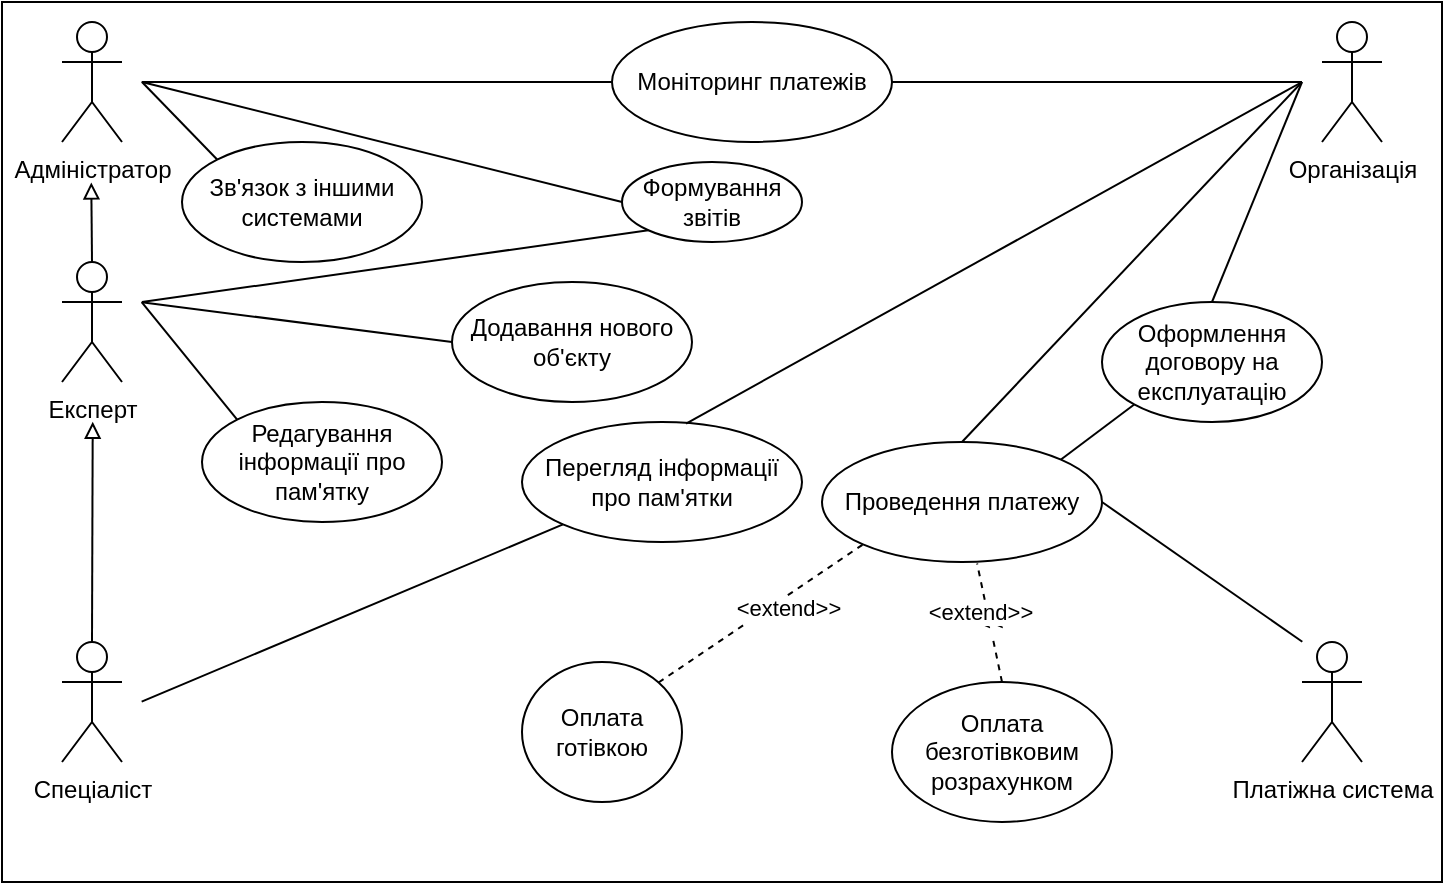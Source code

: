 <mxfile version="24.7.17" pages="4">
  <diagram name="UseCase" id="jMDNOgA5irUACJ7grIYe">
    <mxGraphModel dx="1050" dy="629" grid="1" gridSize="10" guides="1" tooltips="1" connect="1" arrows="1" fold="1" page="1" pageScale="1" pageWidth="850" pageHeight="1100" math="0" shadow="0">
      <root>
        <mxCell id="0" />
        <mxCell id="1" parent="0" />
        <mxCell id="4H1sLaG8peGe1yqdTlPa-2" value="" style="rounded=0;whiteSpace=wrap;html=1;fillColor=none;" vertex="1" parent="1">
          <mxGeometry x="80" y="40" width="720" height="440" as="geometry" />
        </mxCell>
        <mxCell id="4H1sLaG8peGe1yqdTlPa-3" value="Адміністратор" style="shape=umlActor;verticalLabelPosition=bottom;verticalAlign=top;html=1;outlineConnect=0;" vertex="1" parent="1">
          <mxGeometry x="110" y="50" width="30" height="60" as="geometry" />
        </mxCell>
        <mxCell id="4H1sLaG8peGe1yqdTlPa-5" value="Спеціаліст" style="shape=umlActor;verticalLabelPosition=bottom;verticalAlign=top;html=1;outlineConnect=0;" vertex="1" parent="1">
          <mxGeometry x="110" y="360" width="30" height="60" as="geometry" />
        </mxCell>
        <mxCell id="4H1sLaG8peGe1yqdTlPa-6" value="Організація" style="shape=umlActor;verticalLabelPosition=bottom;verticalAlign=top;html=1;outlineConnect=0;" vertex="1" parent="1">
          <mxGeometry x="740" y="50" width="30" height="60" as="geometry" />
        </mxCell>
        <mxCell id="4H1sLaG8peGe1yqdTlPa-7" value="Платіжна система" style="shape=umlActor;verticalLabelPosition=bottom;verticalAlign=top;html=1;outlineConnect=0;" vertex="1" parent="1">
          <mxGeometry x="730" y="360" width="30" height="60" as="geometry" />
        </mxCell>
        <mxCell id="4H1sLaG8peGe1yqdTlPa-8" value="" style="endArrow=block;html=1;rounded=0;exitX=0.5;exitY=0;exitDx=0;exitDy=0;exitPerimeter=0;startArrow=none;startFill=0;endFill=0;entryX=0.063;entryY=0.477;entryDx=0;entryDy=0;entryPerimeter=0;" edge="1" parent="1" source="4H1sLaG8peGe1yqdTlPa-5" target="4H1sLaG8peGe1yqdTlPa-2">
          <mxGeometry width="50" height="50" relative="1" as="geometry">
            <mxPoint x="400" y="330" as="sourcePoint" />
            <mxPoint x="450" y="280" as="targetPoint" />
          </mxGeometry>
        </mxCell>
        <mxCell id="4H1sLaG8peGe1yqdTlPa-9" value="Додавання нового об&#39;єкту" style="ellipse;whiteSpace=wrap;html=1;" vertex="1" parent="1">
          <mxGeometry x="305" y="180" width="120" height="60" as="geometry" />
        </mxCell>
        <mxCell id="4H1sLaG8peGe1yqdTlPa-12" value="Редагування інформації про пам&#39;ятку" style="ellipse;whiteSpace=wrap;html=1;" vertex="1" parent="1">
          <mxGeometry x="180" y="240" width="120" height="60" as="geometry" />
        </mxCell>
        <mxCell id="4H1sLaG8peGe1yqdTlPa-13" value="" style="endArrow=block;html=1;rounded=0;exitX=0.5;exitY=0;exitDx=0;exitDy=0;exitPerimeter=0;startArrow=none;startFill=0;endFill=0;entryX=0.062;entryY=0.205;entryDx=0;entryDy=0;entryPerimeter=0;" edge="1" parent="1" source="4H1sLaG8peGe1yqdTlPa-4" target="4H1sLaG8peGe1yqdTlPa-2">
          <mxGeometry width="50" height="50" relative="1" as="geometry">
            <mxPoint x="124.5" y="230" as="sourcePoint" />
            <mxPoint x="124.5" y="160" as="targetPoint" />
          </mxGeometry>
        </mxCell>
        <mxCell id="4H1sLaG8peGe1yqdTlPa-14" value="" style="endArrow=none;html=1;rounded=0;entryX=0;entryY=0.5;entryDx=0;entryDy=0;exitX=0.097;exitY=0.523;exitDx=0;exitDy=0;exitPerimeter=0;" edge="1" parent="1" target="4H1sLaG8peGe1yqdTlPa-9">
          <mxGeometry width="50" height="50" relative="1" as="geometry">
            <mxPoint x="149.84" y="190.12" as="sourcePoint" />
            <mxPoint x="450" y="200" as="targetPoint" />
          </mxGeometry>
        </mxCell>
        <mxCell id="4H1sLaG8peGe1yqdTlPa-15" value="" style="endArrow=none;html=1;rounded=0;entryX=0;entryY=0;entryDx=0;entryDy=0;exitX=0.097;exitY=0.523;exitDx=0;exitDy=0;exitPerimeter=0;" edge="1" parent="1" target="4H1sLaG8peGe1yqdTlPa-12">
          <mxGeometry width="50" height="50" relative="1" as="geometry">
            <mxPoint x="149.84" y="190.12" as="sourcePoint" />
            <mxPoint x="250" y="130" as="targetPoint" />
          </mxGeometry>
        </mxCell>
        <mxCell id="4H1sLaG8peGe1yqdTlPa-16" value="Перегляд інформації про пам&#39;ятки" style="ellipse;whiteSpace=wrap;html=1;" vertex="1" parent="1">
          <mxGeometry x="340" y="250" width="140" height="60" as="geometry" />
        </mxCell>
        <mxCell id="4H1sLaG8peGe1yqdTlPa-17" value="" style="endArrow=none;html=1;rounded=0;entryX=0;entryY=1;entryDx=0;entryDy=0;exitX=0.097;exitY=0.795;exitDx=0;exitDy=0;exitPerimeter=0;" edge="1" parent="1" source="4H1sLaG8peGe1yqdTlPa-2" target="4H1sLaG8peGe1yqdTlPa-16">
          <mxGeometry width="50" height="50" relative="1" as="geometry">
            <mxPoint x="160" y="280" as="sourcePoint" />
            <mxPoint x="250" y="290" as="targetPoint" />
          </mxGeometry>
        </mxCell>
        <mxCell id="4H1sLaG8peGe1yqdTlPa-18" value="" style="endArrow=none;html=1;rounded=0;entryX=0;entryY=1;entryDx=0;entryDy=0;exitX=0.586;exitY=0.013;exitDx=0;exitDy=0;exitPerimeter=0;" edge="1" parent="1" source="4H1sLaG8peGe1yqdTlPa-16">
          <mxGeometry width="50" height="50" relative="1" as="geometry">
            <mxPoint x="459" y="179" as="sourcePoint" />
            <mxPoint x="730" y="80" as="targetPoint" />
          </mxGeometry>
        </mxCell>
        <mxCell id="4H1sLaG8peGe1yqdTlPa-19" value="Оформлення договору на експлуатацію" style="ellipse;whiteSpace=wrap;html=1;" vertex="1" parent="1">
          <mxGeometry x="630" y="190" width="110" height="60" as="geometry" />
        </mxCell>
        <mxCell id="4H1sLaG8peGe1yqdTlPa-20" value="" style="endArrow=none;html=1;rounded=0;exitX=0.5;exitY=0;exitDx=0;exitDy=0;" edge="1" parent="1" source="4H1sLaG8peGe1yqdTlPa-19">
          <mxGeometry width="50" height="50" relative="1" as="geometry">
            <mxPoint x="400" y="330" as="sourcePoint" />
            <mxPoint x="730" y="80" as="targetPoint" />
          </mxGeometry>
        </mxCell>
        <mxCell id="4H1sLaG8peGe1yqdTlPa-21" value="Проведення платежу" style="ellipse;whiteSpace=wrap;html=1;" vertex="1" parent="1">
          <mxGeometry x="490" y="260" width="140" height="60" as="geometry" />
        </mxCell>
        <mxCell id="4H1sLaG8peGe1yqdTlPa-22" value="" style="endArrow=none;html=1;rounded=0;exitX=0.5;exitY=0;exitDx=0;exitDy=0;" edge="1" parent="1" source="4H1sLaG8peGe1yqdTlPa-21">
          <mxGeometry width="50" height="50" relative="1" as="geometry">
            <mxPoint x="492" y="251" as="sourcePoint" />
            <mxPoint x="730" y="80" as="targetPoint" />
          </mxGeometry>
        </mxCell>
        <mxCell id="4H1sLaG8peGe1yqdTlPa-23" value="" style="endArrow=none;html=1;rounded=0;exitX=1;exitY=0.5;exitDx=0;exitDy=0;entryX=0.903;entryY=0.727;entryDx=0;entryDy=0;entryPerimeter=0;" edge="1" parent="1" source="4H1sLaG8peGe1yqdTlPa-21" target="4H1sLaG8peGe1yqdTlPa-2">
          <mxGeometry width="50" height="50" relative="1" as="geometry">
            <mxPoint x="640" y="260" as="sourcePoint" />
            <mxPoint x="740" y="90" as="targetPoint" />
          </mxGeometry>
        </mxCell>
        <mxCell id="4H1sLaG8peGe1yqdTlPa-24" value="" style="endArrow=none;html=1;rounded=0;exitX=1;exitY=0;exitDx=0;exitDy=0;entryX=0;entryY=1;entryDx=0;entryDy=0;" edge="1" parent="1" source="4H1sLaG8peGe1yqdTlPa-21" target="4H1sLaG8peGe1yqdTlPa-19">
          <mxGeometry width="50" height="50" relative="1" as="geometry">
            <mxPoint x="710" y="290" as="sourcePoint" />
            <mxPoint x="740" y="370" as="targetPoint" />
          </mxGeometry>
        </mxCell>
        <mxCell id="4H1sLaG8peGe1yqdTlPa-25" value="Оплата готівкою" style="ellipse;whiteSpace=wrap;html=1;" vertex="1" parent="1">
          <mxGeometry x="340" y="370" width="80" height="70" as="geometry" />
        </mxCell>
        <mxCell id="4H1sLaG8peGe1yqdTlPa-26" value="Оплата безготівковим розрахунком" style="ellipse;whiteSpace=wrap;html=1;" vertex="1" parent="1">
          <mxGeometry x="525" y="380" width="110" height="70" as="geometry" />
        </mxCell>
        <mxCell id="4H1sLaG8peGe1yqdTlPa-27" value="&amp;lt;&amp;lt;" style="endArrow=none;dashed=1;html=1;rounded=0;entryX=0;entryY=1;entryDx=0;entryDy=0;exitX=1;exitY=0;exitDx=0;exitDy=0;" edge="1" parent="1" source="4H1sLaG8peGe1yqdTlPa-25" target="4H1sLaG8peGe1yqdTlPa-21">
          <mxGeometry width="50" height="50" relative="1" as="geometry">
            <mxPoint x="490" y="320" as="sourcePoint" />
            <mxPoint x="410" y="350" as="targetPoint" />
          </mxGeometry>
        </mxCell>
        <mxCell id="4H1sLaG8peGe1yqdTlPa-28" value="&amp;lt;extend&amp;gt;&amp;gt;" style="edgeLabel;html=1;align=center;verticalAlign=middle;resizable=0;points=[];" vertex="1" connectable="0" parent="4H1sLaG8peGe1yqdTlPa-27">
          <mxGeometry x="0.364" y="-4" relative="1" as="geometry">
            <mxPoint x="-7" y="6" as="offset" />
          </mxGeometry>
        </mxCell>
        <mxCell id="4H1sLaG8peGe1yqdTlPa-30" value="&amp;lt;&amp;lt;" style="endArrow=none;dashed=1;html=1;rounded=0;entryX=0.554;entryY=1.013;entryDx=0;entryDy=0;exitX=0.5;exitY=0;exitDx=0;exitDy=0;entryPerimeter=0;" edge="1" parent="1" source="4H1sLaG8peGe1yqdTlPa-26" target="4H1sLaG8peGe1yqdTlPa-21">
          <mxGeometry width="50" height="50" relative="1" as="geometry">
            <mxPoint x="530" y="350" as="sourcePoint" />
            <mxPoint x="600" y="310" as="targetPoint" />
          </mxGeometry>
        </mxCell>
        <mxCell id="4H1sLaG8peGe1yqdTlPa-31" value="&amp;lt;extend&amp;gt;&amp;gt;" style="edgeLabel;html=1;align=center;verticalAlign=middle;resizable=0;points=[];" vertex="1" connectable="0" parent="4H1sLaG8peGe1yqdTlPa-30">
          <mxGeometry x="0.364" y="-4" relative="1" as="geometry">
            <mxPoint x="-7" y="6" as="offset" />
          </mxGeometry>
        </mxCell>
        <mxCell id="4H1sLaG8peGe1yqdTlPa-4" value="Експерт&lt;span style=&quot;color: rgba(0, 0, 0, 0); font-family: monospace; font-size: 0px; text-align: start;&quot;&gt;%3CmxGraphModel%3E%3Croot%3E%3CmxCell%20id%3D%220%22%2F%3E%3CmxCell%20id%3D%221%22%20parent%3D%220%22%2F%3E%3CmxCell%20id%3D%222%22%20value%3D%22%D0%90%D0%B4%D0%BC%D1%96%D0%BD%D1%96%D1%81%D1%82%D1%80%D0%B0%D1%82%D0%BE%D1%80%22%20style%3D%22shape%3DumlActor%3BverticalLabelPosition%3Dbottom%3BverticalAlign%3Dtop%3Bhtml%3D1%3BoutlineConnect%3D0%3B%22%20vertex%3D%221%22%20parent%3D%221%22%3E%3CmxGeometry%20x%3D%22110%22%20y%3D%2250%22%20width%3D%2230%22%20height%3D%2260%22%20as%3D%22geometry%22%2F%3E%3C%2FmxCell%3E%3C%2Froot%3E%3C%2FmxGraphModel%3E&lt;/span&gt;" style="shape=umlActor;verticalLabelPosition=bottom;verticalAlign=top;html=1;outlineConnect=0;" vertex="1" parent="1">
          <mxGeometry x="110" y="170" width="30" height="60" as="geometry" />
        </mxCell>
        <mxCell id="4H1sLaG8peGe1yqdTlPa-34" value="Моніторинг платежів" style="ellipse;whiteSpace=wrap;html=1;" vertex="1" parent="1">
          <mxGeometry x="385" y="50" width="140" height="60" as="geometry" />
        </mxCell>
        <mxCell id="4H1sLaG8peGe1yqdTlPa-35" value="" style="endArrow=none;html=1;rounded=0;exitX=1;exitY=0.5;exitDx=0;exitDy=0;" edge="1" parent="1" source="4H1sLaG8peGe1yqdTlPa-34">
          <mxGeometry width="50" height="50" relative="1" as="geometry">
            <mxPoint x="400" y="330" as="sourcePoint" />
            <mxPoint x="730" y="80" as="targetPoint" />
          </mxGeometry>
        </mxCell>
        <mxCell id="4H1sLaG8peGe1yqdTlPa-36" value="" style="endArrow=none;html=1;rounded=0;exitX=0.097;exitY=0.091;exitDx=0;exitDy=0;entryX=0;entryY=0.5;entryDx=0;entryDy=0;exitPerimeter=0;" edge="1" parent="1" source="4H1sLaG8peGe1yqdTlPa-2" target="4H1sLaG8peGe1yqdTlPa-34">
          <mxGeometry width="50" height="50" relative="1" as="geometry">
            <mxPoint x="180" y="70" as="sourcePoint" />
            <mxPoint x="385" y="70" as="targetPoint" />
          </mxGeometry>
        </mxCell>
        <mxCell id="4H1sLaG8peGe1yqdTlPa-37" value="Формування звітів" style="ellipse;whiteSpace=wrap;html=1;" vertex="1" parent="1">
          <mxGeometry x="390" y="120" width="90" height="40" as="geometry" />
        </mxCell>
        <mxCell id="4H1sLaG8peGe1yqdTlPa-38" value="" style="endArrow=none;html=1;rounded=0;entryX=0;entryY=0.5;entryDx=0;entryDy=0;" edge="1" parent="1" target="4H1sLaG8peGe1yqdTlPa-37">
          <mxGeometry width="50" height="50" relative="1" as="geometry">
            <mxPoint x="150" y="80" as="sourcePoint" />
            <mxPoint x="315" y="190" as="targetPoint" />
          </mxGeometry>
        </mxCell>
        <mxCell id="4H1sLaG8peGe1yqdTlPa-39" value="" style="endArrow=none;html=1;rounded=0;entryX=0;entryY=1;entryDx=0;entryDy=0;" edge="1" parent="1" target="4H1sLaG8peGe1yqdTlPa-37">
          <mxGeometry width="50" height="50" relative="1" as="geometry">
            <mxPoint x="150" y="190" as="sourcePoint" />
            <mxPoint x="315" y="190" as="targetPoint" />
          </mxGeometry>
        </mxCell>
        <mxCell id="4H1sLaG8peGe1yqdTlPa-40" value="Зв&#39;язок з іншими системами" style="ellipse;whiteSpace=wrap;html=1;" vertex="1" parent="1">
          <mxGeometry x="170" y="110" width="120" height="60" as="geometry" />
        </mxCell>
        <mxCell id="4H1sLaG8peGe1yqdTlPa-41" value="" style="endArrow=none;html=1;rounded=0;entryX=0;entryY=0;entryDx=0;entryDy=0;" edge="1" parent="1" target="4H1sLaG8peGe1yqdTlPa-40">
          <mxGeometry width="50" height="50" relative="1" as="geometry">
            <mxPoint x="150" y="80" as="sourcePoint" />
            <mxPoint x="315" y="220" as="targetPoint" />
          </mxGeometry>
        </mxCell>
      </root>
    </mxGraphModel>
  </diagram>
  <diagram id="wPP4Cc_AAUx_oGV_4A-i" name="Class">
    <mxGraphModel dx="1105" dy="662" grid="1" gridSize="10" guides="1" tooltips="1" connect="1" arrows="1" fold="1" page="1" pageScale="1" pageWidth="850" pageHeight="1100" math="0" shadow="0">
      <root>
        <mxCell id="0" />
        <mxCell id="1" parent="0" />
        <mxCell id="M9f3-zAh-G5s-B4K20gg-1" value="&lt;b&gt;Monument&lt;/b&gt;" style="swimlane;fontStyle=0;align=center;verticalAlign=top;childLayout=stackLayout;horizontal=1;startSize=30;horizontalStack=0;resizeParent=1;resizeParentMax=0;resizeLast=0;collapsible=0;marginBottom=0;html=1;whiteSpace=wrap;" vertex="1" parent="1">
          <mxGeometry x="370" y="40" width="160" height="298" as="geometry" />
        </mxCell>
        <mxCell id="M9f3-zAh-G5s-B4K20gg-2" value="attributes" style="text;html=1;strokeColor=none;fillColor=none;align=center;verticalAlign=middle;spacingLeft=4;spacingRight=4;overflow=hidden;rotatable=0;points=[[0,0.5],[1,0.5]];portConstraint=eastwest;whiteSpace=wrap;" vertex="1" parent="M9f3-zAh-G5s-B4K20gg-1">
          <mxGeometry y="30" width="160" height="20" as="geometry" />
        </mxCell>
        <mxCell id="M9f3-zAh-G5s-B4K20gg-3" value="+ id : int" style="text;html=1;strokeColor=none;fillColor=none;align=left;verticalAlign=middle;spacingLeft=4;spacingRight=4;overflow=hidden;rotatable=0;points=[[0,0.5],[1,0.5]];portConstraint=eastwest;whiteSpace=wrap;" vertex="1" parent="M9f3-zAh-G5s-B4K20gg-1">
          <mxGeometry y="50" width="160" height="20" as="geometry" />
        </mxCell>
        <mxCell id="M9f3-zAh-G5s-B4K20gg-9" value="+ name : string" style="text;html=1;strokeColor=none;fillColor=none;align=left;verticalAlign=middle;spacingLeft=4;spacingRight=4;overflow=hidden;rotatable=0;points=[[0,0.5],[1,0.5]];portConstraint=eastwest;whiteSpace=wrap;" vertex="1" parent="M9f3-zAh-G5s-B4K20gg-1">
          <mxGeometry y="70" width="160" height="20" as="geometry" />
        </mxCell>
        <mxCell id="M9f3-zAh-G5s-B4K20gg-10" value="+ description: string" style="text;html=1;strokeColor=none;fillColor=none;align=left;verticalAlign=middle;spacingLeft=4;spacingRight=4;overflow=hidden;rotatable=0;points=[[0,0.5],[1,0.5]];portConstraint=eastwest;whiteSpace=wrap;" vertex="1" parent="M9f3-zAh-G5s-B4K20gg-1">
          <mxGeometry y="90" width="160" height="20" as="geometry" />
        </mxCell>
        <mxCell id="M9f3-zAh-G5s-B4K20gg-12" value="+ photo_url: string" style="text;html=1;strokeColor=none;fillColor=none;align=left;verticalAlign=middle;spacingLeft=4;spacingRight=4;overflow=hidden;rotatable=0;points=[[0,0.5],[1,0.5]];portConstraint=eastwest;whiteSpace=wrap;" vertex="1" parent="M9f3-zAh-G5s-B4K20gg-1">
          <mxGeometry y="110" width="160" height="20" as="geometry" />
        </mxCell>
        <mxCell id="M9f3-zAh-G5s-B4K20gg-14" value="+ year_built : int" style="text;html=1;strokeColor=none;fillColor=none;align=left;verticalAlign=middle;spacingLeft=4;spacingRight=4;overflow=hidden;rotatable=0;points=[[0,0.5],[1,0.5]];portConstraint=eastwest;whiteSpace=wrap;" vertex="1" parent="M9f3-zAh-G5s-B4K20gg-1">
          <mxGeometry y="130" width="160" height="20" as="geometry" />
        </mxCell>
        <mxCell id="M9f3-zAh-G5s-B4K20gg-16" value="+ historical_value: string" style="text;html=1;strokeColor=none;fillColor=none;align=left;verticalAlign=middle;spacingLeft=4;spacingRight=4;overflow=hidden;rotatable=0;points=[[0,0.5],[1,0.5]];portConstraint=eastwest;whiteSpace=wrap;" vertex="1" parent="M9f3-zAh-G5s-B4K20gg-1">
          <mxGeometry y="150" width="160" height="20" as="geometry" />
        </mxCell>
        <mxCell id="M9f3-zAh-G5s-B4K20gg-15" value="+ style: MonumentStyle" style="text;html=1;strokeColor=none;fillColor=none;align=left;verticalAlign=middle;spacingLeft=4;spacingRight=4;overflow=hidden;rotatable=0;points=[[0,0.5],[1,0.5]];portConstraint=eastwest;whiteSpace=wrap;" vertex="1" parent="M9f3-zAh-G5s-B4K20gg-1">
          <mxGeometry y="170" width="160" height="20" as="geometry" />
        </mxCell>
        <mxCell id="M9f3-zAh-G5s-B4K20gg-13" value="+ status: MonumentStatus" style="text;html=1;strokeColor=none;fillColor=none;align=left;verticalAlign=middle;spacingLeft=4;spacingRight=4;overflow=hidden;rotatable=0;points=[[0,0.5],[1,0.5]];portConstraint=eastwest;whiteSpace=wrap;" vertex="1" parent="M9f3-zAh-G5s-B4K20gg-1">
          <mxGeometry y="190" width="160" height="20" as="geometry" />
        </mxCell>
        <mxCell id="M9f3-zAh-G5s-B4K20gg-6" value="" style="line;strokeWidth=1;fillColor=none;align=left;verticalAlign=middle;spacingTop=-1;spacingLeft=3;spacingRight=3;rotatable=0;labelPosition=right;points=[];portConstraint=eastwest;" vertex="1" parent="M9f3-zAh-G5s-B4K20gg-1">
          <mxGeometry y="210" width="160" height="8" as="geometry" />
        </mxCell>
        <mxCell id="M9f3-zAh-G5s-B4K20gg-7" value="operations" style="text;html=1;strokeColor=none;fillColor=none;align=center;verticalAlign=middle;spacingLeft=4;spacingRight=4;overflow=hidden;rotatable=0;points=[[0,0.5],[1,0.5]];portConstraint=eastwest;whiteSpace=wrap;" vertex="1" parent="M9f3-zAh-G5s-B4K20gg-1">
          <mxGeometry y="218" width="160" height="20" as="geometry" />
        </mxCell>
        <mxCell id="M9f3-zAh-G5s-B4K20gg-8" value="+&amp;nbsp;addMonument()" style="text;html=1;strokeColor=none;fillColor=none;align=left;verticalAlign=middle;spacingLeft=4;spacingRight=4;overflow=hidden;rotatable=0;points=[[0,0.5],[1,0.5]];portConstraint=eastwest;whiteSpace=wrap;" vertex="1" parent="M9f3-zAh-G5s-B4K20gg-1">
          <mxGeometry y="238" width="160" height="20" as="geometry" />
        </mxCell>
        <mxCell id="M9f3-zAh-G5s-B4K20gg-11" value="+&amp;nbsp;editMonument()" style="text;html=1;strokeColor=none;fillColor=none;align=left;verticalAlign=middle;spacingLeft=4;spacingRight=4;overflow=hidden;rotatable=0;points=[[0,0.5],[1,0.5]];portConstraint=eastwest;whiteSpace=wrap;" vertex="1" parent="M9f3-zAh-G5s-B4K20gg-1">
          <mxGeometry y="258" width="160" height="20" as="geometry" />
        </mxCell>
        <mxCell id="M9f3-zAh-G5s-B4K20gg-17" value="+&amp;nbsp;getMonumentInfo()" style="text;html=1;strokeColor=none;fillColor=none;align=left;verticalAlign=middle;spacingLeft=4;spacingRight=4;overflow=hidden;rotatable=0;points=[[0,0.5],[1,0.5]];portConstraint=eastwest;whiteSpace=wrap;" vertex="1" parent="M9f3-zAh-G5s-B4K20gg-1">
          <mxGeometry y="278" width="160" height="20" as="geometry" />
        </mxCell>
        <mxCell id="M9f3-zAh-G5s-B4K20gg-18" value="&lt;b&gt;MonumentStyle&lt;/b&gt;" style="swimlane;fontStyle=0;align=center;verticalAlign=top;childLayout=stackLayout;horizontal=1;startSize=30;horizontalStack=0;resizeParent=1;resizeParentMax=0;resizeLast=0;collapsible=0;marginBottom=0;html=1;whiteSpace=wrap;" vertex="1" parent="1">
          <mxGeometry x="150" y="110" width="160" height="138" as="geometry" />
        </mxCell>
        <mxCell id="M9f3-zAh-G5s-B4K20gg-19" value="attributes" style="text;html=1;strokeColor=none;fillColor=none;align=center;verticalAlign=middle;spacingLeft=4;spacingRight=4;overflow=hidden;rotatable=0;points=[[0,0.5],[1,0.5]];portConstraint=eastwest;whiteSpace=wrap;" vertex="1" parent="M9f3-zAh-G5s-B4K20gg-18">
          <mxGeometry y="30" width="160" height="20" as="geometry" />
        </mxCell>
        <mxCell id="M9f3-zAh-G5s-B4K20gg-20" value="+ id : int" style="text;html=1;strokeColor=none;fillColor=none;align=left;verticalAlign=middle;spacingLeft=4;spacingRight=4;overflow=hidden;rotatable=0;points=[[0,0.5],[1,0.5]];portConstraint=eastwest;whiteSpace=wrap;" vertex="1" parent="M9f3-zAh-G5s-B4K20gg-18">
          <mxGeometry y="50" width="160" height="20" as="geometry" />
        </mxCell>
        <mxCell id="M9f3-zAh-G5s-B4K20gg-21" value="+ style_name : string" style="text;html=1;strokeColor=none;fillColor=none;align=left;verticalAlign=middle;spacingLeft=4;spacingRight=4;overflow=hidden;rotatable=0;points=[[0,0.5],[1,0.5]];portConstraint=eastwest;whiteSpace=wrap;" vertex="1" parent="M9f3-zAh-G5s-B4K20gg-18">
          <mxGeometry y="70" width="160" height="20" as="geometry" />
        </mxCell>
        <mxCell id="M9f3-zAh-G5s-B4K20gg-28" value="" style="line;strokeWidth=1;fillColor=none;align=left;verticalAlign=middle;spacingTop=-1;spacingLeft=3;spacingRight=3;rotatable=0;labelPosition=right;points=[];portConstraint=eastwest;" vertex="1" parent="M9f3-zAh-G5s-B4K20gg-18">
          <mxGeometry y="90" width="160" height="8" as="geometry" />
        </mxCell>
        <mxCell id="M9f3-zAh-G5s-B4K20gg-29" value="operations" style="text;html=1;strokeColor=none;fillColor=none;align=center;verticalAlign=middle;spacingLeft=4;spacingRight=4;overflow=hidden;rotatable=0;points=[[0,0.5],[1,0.5]];portConstraint=eastwest;whiteSpace=wrap;" vertex="1" parent="M9f3-zAh-G5s-B4K20gg-18">
          <mxGeometry y="98" width="160" height="20" as="geometry" />
        </mxCell>
        <mxCell id="M9f3-zAh-G5s-B4K20gg-30" value="+&amp;nbsp;getStyleInfo()" style="text;html=1;strokeColor=none;fillColor=none;align=left;verticalAlign=middle;spacingLeft=4;spacingRight=4;overflow=hidden;rotatable=0;points=[[0,0.5],[1,0.5]];portConstraint=eastwest;whiteSpace=wrap;" vertex="1" parent="M9f3-zAh-G5s-B4K20gg-18">
          <mxGeometry y="118" width="160" height="20" as="geometry" />
        </mxCell>
        <mxCell id="M9f3-zAh-G5s-B4K20gg-33" value="&lt;b&gt;MonumentStatus&lt;/b&gt;" style="swimlane;fontStyle=0;align=center;verticalAlign=top;childLayout=stackLayout;horizontal=1;startSize=30;horizontalStack=0;resizeParent=1;resizeParentMax=0;resizeLast=0;collapsible=0;marginBottom=0;html=1;whiteSpace=wrap;" vertex="1" parent="1">
          <mxGeometry x="590" y="120" width="160" height="138" as="geometry" />
        </mxCell>
        <mxCell id="M9f3-zAh-G5s-B4K20gg-34" value="attributes" style="text;html=1;strokeColor=none;fillColor=none;align=center;verticalAlign=middle;spacingLeft=4;spacingRight=4;overflow=hidden;rotatable=0;points=[[0,0.5],[1,0.5]];portConstraint=eastwest;whiteSpace=wrap;" vertex="1" parent="M9f3-zAh-G5s-B4K20gg-33">
          <mxGeometry y="30" width="160" height="20" as="geometry" />
        </mxCell>
        <mxCell id="M9f3-zAh-G5s-B4K20gg-35" value="+ id : int" style="text;html=1;strokeColor=none;fillColor=none;align=left;verticalAlign=middle;spacingLeft=4;spacingRight=4;overflow=hidden;rotatable=0;points=[[0,0.5],[1,0.5]];portConstraint=eastwest;whiteSpace=wrap;" vertex="1" parent="M9f3-zAh-G5s-B4K20gg-33">
          <mxGeometry y="50" width="160" height="20" as="geometry" />
        </mxCell>
        <mxCell id="M9f3-zAh-G5s-B4K20gg-36" value="+ status_name : string" style="text;html=1;strokeColor=none;fillColor=none;align=left;verticalAlign=middle;spacingLeft=4;spacingRight=4;overflow=hidden;rotatable=0;points=[[0,0.5],[1,0.5]];portConstraint=eastwest;whiteSpace=wrap;" vertex="1" parent="M9f3-zAh-G5s-B4K20gg-33">
          <mxGeometry y="70" width="160" height="20" as="geometry" />
        </mxCell>
        <mxCell id="M9f3-zAh-G5s-B4K20gg-37" value="" style="line;strokeWidth=1;fillColor=none;align=left;verticalAlign=middle;spacingTop=-1;spacingLeft=3;spacingRight=3;rotatable=0;labelPosition=right;points=[];portConstraint=eastwest;" vertex="1" parent="M9f3-zAh-G5s-B4K20gg-33">
          <mxGeometry y="90" width="160" height="8" as="geometry" />
        </mxCell>
        <mxCell id="M9f3-zAh-G5s-B4K20gg-38" value="operations" style="text;html=1;strokeColor=none;fillColor=none;align=center;verticalAlign=middle;spacingLeft=4;spacingRight=4;overflow=hidden;rotatable=0;points=[[0,0.5],[1,0.5]];portConstraint=eastwest;whiteSpace=wrap;" vertex="1" parent="M9f3-zAh-G5s-B4K20gg-33">
          <mxGeometry y="98" width="160" height="20" as="geometry" />
        </mxCell>
        <mxCell id="M9f3-zAh-G5s-B4K20gg-39" value="+&amp;nbsp;getStatusInfo()" style="text;html=1;strokeColor=none;fillColor=none;align=left;verticalAlign=middle;spacingLeft=4;spacingRight=4;overflow=hidden;rotatable=0;points=[[0,0.5],[1,0.5]];portConstraint=eastwest;whiteSpace=wrap;" vertex="1" parent="M9f3-zAh-G5s-B4K20gg-33">
          <mxGeometry y="118" width="160" height="20" as="geometry" />
        </mxCell>
        <mxCell id="M9f3-zAh-G5s-B4K20gg-40" value="&lt;b&gt;ContractType&lt;/b&gt;" style="swimlane;fontStyle=0;align=center;verticalAlign=top;childLayout=stackLayout;horizontal=1;startSize=30;horizontalStack=0;resizeParent=1;resizeParentMax=0;resizeLast=0;collapsible=0;marginBottom=0;html=1;whiteSpace=wrap;" vertex="1" parent="1">
          <mxGeometry x="590" y="450" width="160" height="138" as="geometry" />
        </mxCell>
        <mxCell id="M9f3-zAh-G5s-B4K20gg-41" value="attributes" style="text;html=1;strokeColor=none;fillColor=none;align=center;verticalAlign=middle;spacingLeft=4;spacingRight=4;overflow=hidden;rotatable=0;points=[[0,0.5],[1,0.5]];portConstraint=eastwest;whiteSpace=wrap;" vertex="1" parent="M9f3-zAh-G5s-B4K20gg-40">
          <mxGeometry y="30" width="160" height="20" as="geometry" />
        </mxCell>
        <mxCell id="M9f3-zAh-G5s-B4K20gg-42" value="+ id : int" style="text;html=1;strokeColor=none;fillColor=none;align=left;verticalAlign=middle;spacingLeft=4;spacingRight=4;overflow=hidden;rotatable=0;points=[[0,0.5],[1,0.5]];portConstraint=eastwest;whiteSpace=wrap;" vertex="1" parent="M9f3-zAh-G5s-B4K20gg-40">
          <mxGeometry y="50" width="160" height="20" as="geometry" />
        </mxCell>
        <mxCell id="M9f3-zAh-G5s-B4K20gg-43" value="+ status_name : string" style="text;html=1;strokeColor=none;fillColor=none;align=left;verticalAlign=middle;spacingLeft=4;spacingRight=4;overflow=hidden;rotatable=0;points=[[0,0.5],[1,0.5]];portConstraint=eastwest;whiteSpace=wrap;" vertex="1" parent="M9f3-zAh-G5s-B4K20gg-40">
          <mxGeometry y="70" width="160" height="20" as="geometry" />
        </mxCell>
        <mxCell id="M9f3-zAh-G5s-B4K20gg-44" value="" style="line;strokeWidth=1;fillColor=none;align=left;verticalAlign=middle;spacingTop=-1;spacingLeft=3;spacingRight=3;rotatable=0;labelPosition=right;points=[];portConstraint=eastwest;" vertex="1" parent="M9f3-zAh-G5s-B4K20gg-40">
          <mxGeometry y="90" width="160" height="8" as="geometry" />
        </mxCell>
        <mxCell id="M9f3-zAh-G5s-B4K20gg-45" value="operations" style="text;html=1;strokeColor=none;fillColor=none;align=center;verticalAlign=middle;spacingLeft=4;spacingRight=4;overflow=hidden;rotatable=0;points=[[0,0.5],[1,0.5]];portConstraint=eastwest;whiteSpace=wrap;" vertex="1" parent="M9f3-zAh-G5s-B4K20gg-40">
          <mxGeometry y="98" width="160" height="20" as="geometry" />
        </mxCell>
        <mxCell id="M9f3-zAh-G5s-B4K20gg-46" value="+&amp;nbsp;getContractTypeInfo()" style="text;html=1;strokeColor=none;fillColor=none;align=left;verticalAlign=middle;spacingLeft=4;spacingRight=4;overflow=hidden;rotatable=0;points=[[0,0.5],[1,0.5]];portConstraint=eastwest;whiteSpace=wrap;" vertex="1" parent="M9f3-zAh-G5s-B4K20gg-40">
          <mxGeometry y="118" width="160" height="20" as="geometry" />
        </mxCell>
        <mxCell id="M9f3-zAh-G5s-B4K20gg-47" value="&lt;b&gt;Organization&lt;/b&gt;" style="swimlane;fontStyle=0;align=center;verticalAlign=top;childLayout=stackLayout;horizontal=1;startSize=30;horizontalStack=0;resizeParent=1;resizeParentMax=0;resizeLast=0;collapsible=0;marginBottom=0;html=1;whiteSpace=wrap;" vertex="1" parent="1">
          <mxGeometry x="150" y="430" width="160" height="198" as="geometry" />
        </mxCell>
        <mxCell id="M9f3-zAh-G5s-B4K20gg-48" value="attributes" style="text;html=1;strokeColor=none;fillColor=none;align=center;verticalAlign=middle;spacingLeft=4;spacingRight=4;overflow=hidden;rotatable=0;points=[[0,0.5],[1,0.5]];portConstraint=eastwest;whiteSpace=wrap;" vertex="1" parent="M9f3-zAh-G5s-B4K20gg-47">
          <mxGeometry y="30" width="160" height="20" as="geometry" />
        </mxCell>
        <mxCell id="M9f3-zAh-G5s-B4K20gg-49" value="+ id : int" style="text;html=1;strokeColor=none;fillColor=none;align=left;verticalAlign=middle;spacingLeft=4;spacingRight=4;overflow=hidden;rotatable=0;points=[[0,0.5],[1,0.5]];portConstraint=eastwest;whiteSpace=wrap;" vertex="1" parent="M9f3-zAh-G5s-B4K20gg-47">
          <mxGeometry y="50" width="160" height="20" as="geometry" />
        </mxCell>
        <mxCell id="M9f3-zAh-G5s-B4K20gg-50" value="+ name : string" style="text;html=1;strokeColor=none;fillColor=none;align=left;verticalAlign=middle;spacingLeft=4;spacingRight=4;overflow=hidden;rotatable=0;points=[[0,0.5],[1,0.5]];portConstraint=eastwest;whiteSpace=wrap;" vertex="1" parent="M9f3-zAh-G5s-B4K20gg-47">
          <mxGeometry y="70" width="160" height="20" as="geometry" />
        </mxCell>
        <mxCell id="M9f3-zAh-G5s-B4K20gg-51" value="+ contact_info: string" style="text;html=1;strokeColor=none;fillColor=none;align=left;verticalAlign=middle;spacingLeft=4;spacingRight=4;overflow=hidden;rotatable=0;points=[[0,0.5],[1,0.5]];portConstraint=eastwest;whiteSpace=wrap;" vertex="1" parent="M9f3-zAh-G5s-B4K20gg-47">
          <mxGeometry y="90" width="160" height="20" as="geometry" />
        </mxCell>
        <mxCell id="M9f3-zAh-G5s-B4K20gg-57" value="" style="line;strokeWidth=1;fillColor=none;align=left;verticalAlign=middle;spacingTop=-1;spacingLeft=3;spacingRight=3;rotatable=0;labelPosition=right;points=[];portConstraint=eastwest;" vertex="1" parent="M9f3-zAh-G5s-B4K20gg-47">
          <mxGeometry y="110" width="160" height="8" as="geometry" />
        </mxCell>
        <mxCell id="M9f3-zAh-G5s-B4K20gg-58" value="operations" style="text;html=1;strokeColor=none;fillColor=none;align=center;verticalAlign=middle;spacingLeft=4;spacingRight=4;overflow=hidden;rotatable=0;points=[[0,0.5],[1,0.5]];portConstraint=eastwest;whiteSpace=wrap;" vertex="1" parent="M9f3-zAh-G5s-B4K20gg-47">
          <mxGeometry y="118" width="160" height="20" as="geometry" />
        </mxCell>
        <mxCell id="M9f3-zAh-G5s-B4K20gg-59" value="+&amp;nbsp;addOrganization()" style="text;html=1;strokeColor=none;fillColor=none;align=left;verticalAlign=middle;spacingLeft=4;spacingRight=4;overflow=hidden;rotatable=0;points=[[0,0.5],[1,0.5]];portConstraint=eastwest;whiteSpace=wrap;" vertex="1" parent="M9f3-zAh-G5s-B4K20gg-47">
          <mxGeometry y="138" width="160" height="20" as="geometry" />
        </mxCell>
        <mxCell id="M9f3-zAh-G5s-B4K20gg-60" value="+&amp;nbsp;editOrganization()" style="text;html=1;strokeColor=none;fillColor=none;align=left;verticalAlign=middle;spacingLeft=4;spacingRight=4;overflow=hidden;rotatable=0;points=[[0,0.5],[1,0.5]];portConstraint=eastwest;whiteSpace=wrap;" vertex="1" parent="M9f3-zAh-G5s-B4K20gg-47">
          <mxGeometry y="158" width="160" height="20" as="geometry" />
        </mxCell>
        <mxCell id="M9f3-zAh-G5s-B4K20gg-61" value="+&amp;nbsp;getOrganizationInfo()" style="text;html=1;strokeColor=none;fillColor=none;align=left;verticalAlign=middle;spacingLeft=4;spacingRight=4;overflow=hidden;rotatable=0;points=[[0,0.5],[1,0.5]];portConstraint=eastwest;whiteSpace=wrap;" vertex="1" parent="M9f3-zAh-G5s-B4K20gg-47">
          <mxGeometry y="178" width="160" height="20" as="geometry" />
        </mxCell>
        <mxCell id="M9f3-zAh-G5s-B4K20gg-62" value="&lt;b&gt;Contract&lt;/b&gt;" style="swimlane;fontStyle=0;align=center;verticalAlign=top;childLayout=stackLayout;horizontal=1;startSize=30;horizontalStack=0;resizeParent=1;resizeParentMax=0;resizeLast=0;collapsible=0;marginBottom=0;html=1;whiteSpace=wrap;" vertex="1" parent="1">
          <mxGeometry x="345" y="390" width="210" height="298" as="geometry" />
        </mxCell>
        <mxCell id="M9f3-zAh-G5s-B4K20gg-63" value="attributes" style="text;html=1;strokeColor=none;fillColor=none;align=center;verticalAlign=middle;spacingLeft=4;spacingRight=4;overflow=hidden;rotatable=0;points=[[0,0.5],[1,0.5]];portConstraint=eastwest;whiteSpace=wrap;" vertex="1" parent="M9f3-zAh-G5s-B4K20gg-62">
          <mxGeometry y="30" width="210" height="20" as="geometry" />
        </mxCell>
        <mxCell id="M9f3-zAh-G5s-B4K20gg-64" value="+ id : int" style="text;html=1;strokeColor=none;fillColor=none;align=left;verticalAlign=middle;spacingLeft=4;spacingRight=4;overflow=hidden;rotatable=0;points=[[0,0.5],[1,0.5]];portConstraint=eastwest;whiteSpace=wrap;" vertex="1" parent="M9f3-zAh-G5s-B4K20gg-62">
          <mxGeometry y="50" width="210" height="20" as="geometry" />
        </mxCell>
        <mxCell id="M9f3-zAh-G5s-B4K20gg-65" value="+ contract_type : ContractType" style="text;html=1;strokeColor=none;fillColor=none;align=left;verticalAlign=middle;spacingLeft=4;spacingRight=4;overflow=hidden;rotatable=0;points=[[0,0.5],[1,0.5]];portConstraint=eastwest;whiteSpace=wrap;" vertex="1" parent="M9f3-zAh-G5s-B4K20gg-62">
          <mxGeometry y="70" width="210" height="20" as="geometry" />
        </mxCell>
        <mxCell id="M9f3-zAh-G5s-B4K20gg-66" value="+ price: decimal" style="text;html=1;strokeColor=none;fillColor=none;align=left;verticalAlign=middle;spacingLeft=4;spacingRight=4;overflow=hidden;rotatable=0;points=[[0,0.5],[1,0.5]];portConstraint=eastwest;whiteSpace=wrap;" vertex="1" parent="M9f3-zAh-G5s-B4K20gg-62">
          <mxGeometry y="90" width="210" height="20" as="geometry" />
        </mxCell>
        <mxCell id="M9f3-zAh-G5s-B4K20gg-67" value="+&amp;nbsp;start_date : date" style="text;html=1;strokeColor=none;fillColor=none;align=left;verticalAlign=middle;spacingLeft=4;spacingRight=4;overflow=hidden;rotatable=0;points=[[0,0.5],[1,0.5]];portConstraint=eastwest;whiteSpace=wrap;" vertex="1" parent="M9f3-zAh-G5s-B4K20gg-62">
          <mxGeometry y="110" width="210" height="20" as="geometry" />
        </mxCell>
        <mxCell id="M9f3-zAh-G5s-B4K20gg-68" value="+ end_date : date" style="text;html=1;strokeColor=none;fillColor=none;align=left;verticalAlign=middle;spacingLeft=4;spacingRight=4;overflow=hidden;rotatable=0;points=[[0,0.5],[1,0.5]];portConstraint=eastwest;whiteSpace=wrap;" vertex="1" parent="M9f3-zAh-G5s-B4K20gg-62">
          <mxGeometry y="130" width="210" height="20" as="geometry" />
        </mxCell>
        <mxCell id="M9f3-zAh-G5s-B4K20gg-69" value="+ purpose : string" style="text;html=1;strokeColor=none;fillColor=none;align=left;verticalAlign=middle;spacingLeft=4;spacingRight=4;overflow=hidden;rotatable=0;points=[[0,0.5],[1,0.5]];portConstraint=eastwest;whiteSpace=wrap;" vertex="1" parent="M9f3-zAh-G5s-B4K20gg-62">
          <mxGeometry y="150" width="210" height="20" as="geometry" />
        </mxCell>
        <mxCell id="M9f3-zAh-G5s-B4K20gg-70" value="+ organization_id: int" style="text;html=1;strokeColor=none;fillColor=none;align=left;verticalAlign=middle;spacingLeft=4;spacingRight=4;overflow=hidden;rotatable=0;points=[[0,0.5],[1,0.5]];portConstraint=eastwest;whiteSpace=wrap;" vertex="1" parent="M9f3-zAh-G5s-B4K20gg-62">
          <mxGeometry y="170" width="210" height="20" as="geometry" />
        </mxCell>
        <mxCell id="M9f3-zAh-G5s-B4K20gg-71" value="+&amp;nbsp;monument_id : int" style="text;html=1;strokeColor=none;fillColor=none;align=left;verticalAlign=middle;spacingLeft=4;spacingRight=4;overflow=hidden;rotatable=0;points=[[0,0.5],[1,0.5]];portConstraint=eastwest;whiteSpace=wrap;" vertex="1" parent="M9f3-zAh-G5s-B4K20gg-62">
          <mxGeometry y="190" width="210" height="20" as="geometry" />
        </mxCell>
        <mxCell id="M9f3-zAh-G5s-B4K20gg-72" value="" style="line;strokeWidth=1;fillColor=none;align=left;verticalAlign=middle;spacingTop=-1;spacingLeft=3;spacingRight=3;rotatable=0;labelPosition=right;points=[];portConstraint=eastwest;" vertex="1" parent="M9f3-zAh-G5s-B4K20gg-62">
          <mxGeometry y="210" width="210" height="8" as="geometry" />
        </mxCell>
        <mxCell id="M9f3-zAh-G5s-B4K20gg-73" value="operations" style="text;html=1;strokeColor=none;fillColor=none;align=center;verticalAlign=middle;spacingLeft=4;spacingRight=4;overflow=hidden;rotatable=0;points=[[0,0.5],[1,0.5]];portConstraint=eastwest;whiteSpace=wrap;" vertex="1" parent="M9f3-zAh-G5s-B4K20gg-62">
          <mxGeometry y="218" width="210" height="20" as="geometry" />
        </mxCell>
        <mxCell id="M9f3-zAh-G5s-B4K20gg-74" value="+&amp;nbsp;createContract()" style="text;html=1;strokeColor=none;fillColor=none;align=left;verticalAlign=middle;spacingLeft=4;spacingRight=4;overflow=hidden;rotatable=0;points=[[0,0.5],[1,0.5]];portConstraint=eastwest;whiteSpace=wrap;" vertex="1" parent="M9f3-zAh-G5s-B4K20gg-62">
          <mxGeometry y="238" width="210" height="20" as="geometry" />
        </mxCell>
        <mxCell id="M9f3-zAh-G5s-B4K20gg-75" value="+&amp;nbsp;editContract()" style="text;html=1;strokeColor=none;fillColor=none;align=left;verticalAlign=middle;spacingLeft=4;spacingRight=4;overflow=hidden;rotatable=0;points=[[0,0.5],[1,0.5]];portConstraint=eastwest;whiteSpace=wrap;" vertex="1" parent="M9f3-zAh-G5s-B4K20gg-62">
          <mxGeometry y="258" width="210" height="20" as="geometry" />
        </mxCell>
        <mxCell id="M9f3-zAh-G5s-B4K20gg-76" value="+&amp;nbsp;getContractInfo()" style="text;html=1;strokeColor=none;fillColor=none;align=left;verticalAlign=middle;spacingLeft=4;spacingRight=4;overflow=hidden;rotatable=0;points=[[0,0.5],[1,0.5]];portConstraint=eastwest;whiteSpace=wrap;" vertex="1" parent="M9f3-zAh-G5s-B4K20gg-62">
          <mxGeometry y="278" width="210" height="20" as="geometry" />
        </mxCell>
        <mxCell id="M9f3-zAh-G5s-B4K20gg-77" value="" style="endArrow=diamond;html=1;rounded=0;entryX=0;entryY=0.5;entryDx=0;entryDy=0;endFill=0;endSize=14;" edge="1" parent="1" target="M9f3-zAh-G5s-B4K20gg-14">
          <mxGeometry width="50" height="50" relative="1" as="geometry">
            <mxPoint x="309" y="180" as="sourcePoint" />
            <mxPoint x="480" y="160" as="targetPoint" />
          </mxGeometry>
        </mxCell>
        <mxCell id="M9f3-zAh-G5s-B4K20gg-78" value="" style="endArrow=diamond;html=1;rounded=0;entryX=1;entryY=0.5;entryDx=0;entryDy=0;exitX=0;exitY=0.5;exitDx=0;exitDy=0;endFill=0;endSize=14;" edge="1" parent="1" source="M9f3-zAh-G5s-B4K20gg-35" target="M9f3-zAh-G5s-B4K20gg-14">
          <mxGeometry width="50" height="50" relative="1" as="geometry">
            <mxPoint x="319" y="189" as="sourcePoint" />
            <mxPoint x="380" y="190" as="targetPoint" />
          </mxGeometry>
        </mxCell>
        <mxCell id="M9f3-zAh-G5s-B4K20gg-79" value="" style="endArrow=diamond;html=1;rounded=0;entryX=1;entryY=0.5;entryDx=0;entryDy=0;exitX=0;exitY=0.5;exitDx=0;exitDy=0;endFill=0;endSize=14;" edge="1" parent="1" source="M9f3-zAh-G5s-B4K20gg-43" target="M9f3-zAh-G5s-B4K20gg-68">
          <mxGeometry width="50" height="50" relative="1" as="geometry">
            <mxPoint x="600" y="130" as="sourcePoint" />
            <mxPoint x="540" y="130" as="targetPoint" />
          </mxGeometry>
        </mxCell>
        <mxCell id="M9f3-zAh-G5s-B4K20gg-80" value="" style="endArrow=none;dashed=1;html=1;rounded=0;startArrow=open;startFill=0;endSize=6;startSize=14;entryX=0;entryY=0.5;entryDx=0;entryDy=0;exitX=1;exitY=0.5;exitDx=0;exitDy=0;" edge="1" parent="1" source="M9f3-zAh-G5s-B4K20gg-51" target="M9f3-zAh-G5s-B4K20gg-68">
          <mxGeometry width="50" height="50" relative="1" as="geometry">
            <mxPoint x="320" y="540" as="sourcePoint" />
            <mxPoint x="330" y="490" as="targetPoint" />
          </mxGeometry>
        </mxCell>
        <mxCell id="M9f3-zAh-G5s-B4K20gg-81" value="" style="endArrow=none;dashed=1;html=1;rounded=0;startArrow=open;startFill=0;endSize=6;startSize=14;entryX=0.5;entryY=0;entryDx=0;entryDy=0;" edge="1" parent="1" target="M9f3-zAh-G5s-B4K20gg-62">
          <mxGeometry width="50" height="50" relative="1" as="geometry">
            <mxPoint x="450" y="340" as="sourcePoint" />
            <mxPoint x="370" y="600" as="targetPoint" />
          </mxGeometry>
        </mxCell>
      </root>
    </mxGraphModel>
  </diagram>
  <diagram id="Rspto6Iixn-GO6Fxkeoa" name="Collaboration">
    <mxGraphModel dx="1050" dy="629" grid="1" gridSize="10" guides="1" tooltips="1" connect="1" arrows="1" fold="1" page="1" pageScale="1" pageWidth="850" pageHeight="1100" math="0" shadow="0">
      <root>
        <mxCell id="0" />
        <mxCell id="1" parent="0" />
        <mxCell id="MoRwYd6-dXLAuivMsmri-1" value="User Interface" style="rounded=0;whiteSpace=wrap;html=1;fontStyle=1" vertex="1" parent="1">
          <mxGeometry x="375" y="80" width="100" height="50" as="geometry" />
        </mxCell>
        <mxCell id="MoRwYd6-dXLAuivMsmri-2" value="Database" style="rounded=0;whiteSpace=wrap;html=1;fontStyle=1" vertex="1" parent="1">
          <mxGeometry x="100" y="280" width="100" height="50" as="geometry" />
        </mxCell>
        <mxCell id="MoRwYd6-dXLAuivMsmri-3" value="Inspector" style="rounded=0;whiteSpace=wrap;html=1;fontStyle=1" vertex="1" parent="1">
          <mxGeometry x="650" y="280" width="100" height="50" as="geometry" />
        </mxCell>
        <mxCell id="MoRwYd6-dXLAuivMsmri-4" value="Manager" style="rounded=0;whiteSpace=wrap;html=1;fontStyle=1" vertex="1" parent="1">
          <mxGeometry x="375" y="280" width="100" height="50" as="geometry" />
        </mxCell>
        <mxCell id="MoRwYd6-dXLAuivMsmri-5" value="" style="endArrow=none;html=1;rounded=0;entryX=0;entryY=0.5;entryDx=0;entryDy=0;exitX=0.5;exitY=0;exitDx=0;exitDy=0;endFill=0;startArrow=classic;startFill=1;" edge="1" parent="1" source="MoRwYd6-dXLAuivMsmri-2" target="MoRwYd6-dXLAuivMsmri-1">
          <mxGeometry width="50" height="50" relative="1" as="geometry">
            <mxPoint x="400" y="350" as="sourcePoint" />
            <mxPoint x="450" y="300" as="targetPoint" />
          </mxGeometry>
        </mxCell>
        <mxCell id="MoRwYd6-dXLAuivMsmri-6" value="" style="endArrow=none;html=1;rounded=0;entryX=0;entryY=0.5;entryDx=0;entryDy=0;exitX=1;exitY=0.5;exitDx=0;exitDy=0;" edge="1" parent="1" source="MoRwYd6-dXLAuivMsmri-4" target="MoRwYd6-dXLAuivMsmri-3">
          <mxGeometry width="50" height="50" relative="1" as="geometry">
            <mxPoint x="340" y="440" as="sourcePoint" />
            <mxPoint x="390" y="390" as="targetPoint" />
          </mxGeometry>
        </mxCell>
        <mxCell id="MoRwYd6-dXLAuivMsmri-7" value="" style="endArrow=classic;html=1;rounded=0;entryX=0.5;entryY=1;entryDx=0;entryDy=0;exitX=0.5;exitY=0;exitDx=0;exitDy=0;endFill=1;" edge="1" parent="1" source="MoRwYd6-dXLAuivMsmri-4" target="MoRwYd6-dXLAuivMsmri-1">
          <mxGeometry width="50" height="50" relative="1" as="geometry">
            <mxPoint x="330" y="230" as="sourcePoint" />
            <mxPoint x="430" y="140" as="targetPoint" />
          </mxGeometry>
        </mxCell>
        <mxCell id="MoRwYd6-dXLAuivMsmri-9" value="" style="endArrow=none;html=1;rounded=0;entryX=0.5;entryY=0;entryDx=0;entryDy=0;exitX=1;exitY=0.5;exitDx=0;exitDy=0;endFill=0;startArrow=classic;startFill=1;" edge="1" parent="1" source="MoRwYd6-dXLAuivMsmri-1" target="MoRwYd6-dXLAuivMsmri-3">
          <mxGeometry width="50" height="50" relative="1" as="geometry">
            <mxPoint x="400" y="350" as="sourcePoint" />
            <mxPoint x="450" y="300" as="targetPoint" />
          </mxGeometry>
        </mxCell>
        <mxCell id="MoRwYd6-dXLAuivMsmri-10" value="requestInfo()" style="text;html=1;align=center;verticalAlign=middle;whiteSpace=wrap;rounded=0;" vertex="1" parent="1">
          <mxGeometry x="590" y="160" width="60" height="30" as="geometry" />
        </mxCell>
        <mxCell id="MoRwYd6-dXLAuivMsmri-11" value="fetchData()" style="text;html=1;align=center;verticalAlign=middle;whiteSpace=wrap;rounded=0;" vertex="1" parent="1">
          <mxGeometry x="190" y="170" width="60" height="30" as="geometry" />
        </mxCell>
        <mxCell id="MoRwYd6-dXLAuivMsmri-13" value="updateInfo()" style="text;html=1;align=center;verticalAlign=middle;whiteSpace=wrap;rounded=0;" vertex="1" parent="1">
          <mxGeometry x="440" y="230" width="60" height="30" as="geometry" />
        </mxCell>
        <mxCell id="MoRwYd6-dXLAuivMsmri-14" value="saveData()" style="text;html=1;align=center;verticalAlign=middle;whiteSpace=wrap;rounded=0;" vertex="1" parent="1">
          <mxGeometry x="250" y="200" width="60" height="30" as="geometry" />
        </mxCell>
      </root>
    </mxGraphModel>
  </diagram>
  <diagram id="qUcE3mtm18RirOcwZdNt" name="Sequence">
    <mxGraphModel dx="875" dy="524" grid="1" gridSize="10" guides="1" tooltips="1" connect="1" arrows="1" fold="1" page="1" pageScale="1" pageWidth="850" pageHeight="1100" math="0" shadow="0">
      <root>
        <mxCell id="0" />
        <mxCell id="1" parent="0" />
        <mxCell id="sy_4Q9DgZSFUs6sTrj_i-1" value="Inspector" style="rounded=0;whiteSpace=wrap;html=1;fontStyle=1" vertex="1" parent="1">
          <mxGeometry x="80" y="40" width="120" height="40" as="geometry" />
        </mxCell>
        <mxCell id="sy_4Q9DgZSFUs6sTrj_i-3" value="" style="endArrow=none;dashed=1;html=1;rounded=0;entryX=0.5;entryY=1;entryDx=0;entryDy=0;" edge="1" parent="1" target="sy_4Q9DgZSFUs6sTrj_i-1">
          <mxGeometry width="50" height="50" relative="1" as="geometry">
            <mxPoint x="140" y="380" as="sourcePoint" />
            <mxPoint x="450" y="300" as="targetPoint" />
          </mxGeometry>
        </mxCell>
        <mxCell id="sy_4Q9DgZSFUs6sTrj_i-4" value="" style="rounded=0;whiteSpace=wrap;html=1;" vertex="1" parent="1">
          <mxGeometry x="130" y="90" width="20" height="200" as="geometry" />
        </mxCell>
        <mxCell id="sy_4Q9DgZSFUs6sTrj_i-7" value="Technician" style="rounded=0;whiteSpace=wrap;html=1;fontStyle=1" vertex="1" parent="1">
          <mxGeometry x="250" y="40" width="120" height="40" as="geometry" />
        </mxCell>
        <mxCell id="sy_4Q9DgZSFUs6sTrj_i-8" value="" style="endArrow=none;dashed=1;html=1;rounded=0;entryX=0.5;entryY=1;entryDx=0;entryDy=0;" edge="1" parent="1" target="sy_4Q9DgZSFUs6sTrj_i-7">
          <mxGeometry width="50" height="50" relative="1" as="geometry">
            <mxPoint x="310" y="380" as="sourcePoint" />
            <mxPoint x="620" y="300" as="targetPoint" />
          </mxGeometry>
        </mxCell>
        <mxCell id="sy_4Q9DgZSFUs6sTrj_i-9" value="" style="rounded=0;whiteSpace=wrap;html=1;" vertex="1" parent="1">
          <mxGeometry x="300" y="190" width="20" height="170" as="geometry" />
        </mxCell>
        <mxCell id="sy_4Q9DgZSFUs6sTrj_i-10" value="User Interface" style="rounded=0;whiteSpace=wrap;html=1;fontStyle=1" vertex="1" parent="1">
          <mxGeometry x="425" y="40" width="120" height="40" as="geometry" />
        </mxCell>
        <mxCell id="sy_4Q9DgZSFUs6sTrj_i-11" value="" style="endArrow=none;dashed=1;html=1;rounded=0;entryX=0.5;entryY=1;entryDx=0;entryDy=0;" edge="1" parent="1" target="sy_4Q9DgZSFUs6sTrj_i-10">
          <mxGeometry width="50" height="50" relative="1" as="geometry">
            <mxPoint x="485" y="380" as="sourcePoint" />
            <mxPoint x="795" y="300" as="targetPoint" />
          </mxGeometry>
        </mxCell>
        <mxCell id="sy_4Q9DgZSFUs6sTrj_i-12" value="" style="rounded=0;whiteSpace=wrap;html=1;" vertex="1" parent="1">
          <mxGeometry x="475" y="100" width="20" height="260" as="geometry" />
        </mxCell>
        <mxCell id="sy_4Q9DgZSFUs6sTrj_i-16" value="Database" style="rounded=0;whiteSpace=wrap;html=1;fontStyle=1" vertex="1" parent="1">
          <mxGeometry x="600" y="40" width="120" height="40" as="geometry" />
        </mxCell>
        <mxCell id="sy_4Q9DgZSFUs6sTrj_i-17" value="" style="endArrow=none;dashed=1;html=1;rounded=0;entryX=0.5;entryY=1;entryDx=0;entryDy=0;" edge="1" parent="1" target="sy_4Q9DgZSFUs6sTrj_i-16">
          <mxGeometry width="50" height="50" relative="1" as="geometry">
            <mxPoint x="660" y="380" as="sourcePoint" />
            <mxPoint x="970" y="300" as="targetPoint" />
          </mxGeometry>
        </mxCell>
        <mxCell id="sy_4Q9DgZSFUs6sTrj_i-18" value="" style="rounded=0;whiteSpace=wrap;html=1;" vertex="1" parent="1">
          <mxGeometry x="650" y="120" width="20" height="240" as="geometry" />
        </mxCell>
        <mxCell id="sy_4Q9DgZSFUs6sTrj_i-19" value="" style="endArrow=classic;html=1;rounded=0;entryX=0;entryY=0;entryDx=0;entryDy=0;" edge="1" parent="1" target="sy_4Q9DgZSFUs6sTrj_i-12">
          <mxGeometry width="50" height="50" relative="1" as="geometry">
            <mxPoint x="150" y="100" as="sourcePoint" />
            <mxPoint x="450" y="160" as="targetPoint" />
          </mxGeometry>
        </mxCell>
        <mxCell id="sy_4Q9DgZSFUs6sTrj_i-20" value="requestInspectionInfo()" style="text;html=1;align=center;verticalAlign=middle;whiteSpace=wrap;rounded=0;fontSize=10;" vertex="1" parent="1">
          <mxGeometry x="200" y="79" width="60" height="30" as="geometry" />
        </mxCell>
        <mxCell id="sy_4Q9DgZSFUs6sTrj_i-24" value="fetchInspectionData()" style="text;html=1;align=center;verticalAlign=middle;whiteSpace=wrap;rounded=0;fontSize=10;" vertex="1" parent="1">
          <mxGeometry x="545" y="100" width="60" height="30" as="geometry" />
        </mxCell>
        <mxCell id="sy_4Q9DgZSFUs6sTrj_i-25" value="" style="endArrow=classic;html=1;rounded=0;entryX=0;entryY=0;entryDx=0;entryDy=0;exitX=0.983;exitY=0.076;exitDx=0;exitDy=0;exitPerimeter=0;" edge="1" parent="1" source="sy_4Q9DgZSFUs6sTrj_i-12" target="sy_4Q9DgZSFUs6sTrj_i-18">
          <mxGeometry width="50" height="50" relative="1" as="geometry">
            <mxPoint x="500" y="120" as="sourcePoint" />
            <mxPoint x="630" y="120" as="targetPoint" />
          </mxGeometry>
        </mxCell>
        <mxCell id="sy_4Q9DgZSFUs6sTrj_i-27" value="" style="endArrow=none;dashed=1;html=1;rounded=0;startArrow=open;startFill=0;entryX=0;entryY=0.127;entryDx=0;entryDy=0;entryPerimeter=0;exitX=1;exitY=0.196;exitDx=0;exitDy=0;exitPerimeter=0;" edge="1" parent="1" source="sy_4Q9DgZSFUs6sTrj_i-12" target="sy_4Q9DgZSFUs6sTrj_i-18">
          <mxGeometry width="50" height="50" relative="1" as="geometry">
            <mxPoint x="350" y="280" as="sourcePoint" />
            <mxPoint x="400" y="230" as="targetPoint" />
          </mxGeometry>
        </mxCell>
        <mxCell id="sy_4Q9DgZSFUs6sTrj_i-28" value="returnInspectionData()" style="text;html=1;align=center;verticalAlign=middle;whiteSpace=wrap;rounded=0;fontSize=10;" vertex="1" parent="1">
          <mxGeometry x="547" y="130" width="60" height="30" as="geometry" />
        </mxCell>
        <mxCell id="sy_4Q9DgZSFUs6sTrj_i-29" value="" style="endArrow=classic;html=1;rounded=0;entryX=1.054;entryY=0.398;entryDx=0;entryDy=0;exitX=0.983;exitY=0.076;exitDx=0;exitDy=0;exitPerimeter=0;entryPerimeter=0;" edge="1" parent="1" target="sy_4Q9DgZSFUs6sTrj_i-4">
          <mxGeometry width="50" height="50" relative="1" as="geometry">
            <mxPoint x="475" y="170" as="sourcePoint" />
            <mxPoint x="630" y="170" as="targetPoint" />
          </mxGeometry>
        </mxCell>
        <mxCell id="sy_4Q9DgZSFUs6sTrj_i-30" value="displayInspectionData()" style="text;html=1;align=center;verticalAlign=middle;whiteSpace=wrap;rounded=0;fontSize=10;" vertex="1" parent="1">
          <mxGeometry x="365" y="150" width="60" height="30" as="geometry" />
        </mxCell>
        <mxCell id="sy_4Q9DgZSFUs6sTrj_i-32" value="" style="endArrow=classic;html=1;rounded=0;entryX=0.017;entryY=0.346;entryDx=0;entryDy=0;entryPerimeter=0;" edge="1" parent="1" target="sy_4Q9DgZSFUs6sTrj_i-12">
          <mxGeometry width="50" height="50" relative="1" as="geometry">
            <mxPoint x="320" y="190" as="sourcePoint" />
            <mxPoint x="470" y="190" as="targetPoint" />
          </mxGeometry>
        </mxCell>
        <mxCell id="sy_4Q9DgZSFUs6sTrj_i-33" value="requestRepair()" style="text;html=1;align=center;verticalAlign=middle;whiteSpace=wrap;rounded=0;fontSize=10;" vertex="1" parent="1">
          <mxGeometry x="370" y="170" width="60" height="30" as="geometry" />
        </mxCell>
        <mxCell id="sy_4Q9DgZSFUs6sTrj_i-34" value="logRepairRequest()" style="text;html=1;align=center;verticalAlign=middle;whiteSpace=wrap;rounded=0;fontSize=10;" vertex="1" parent="1">
          <mxGeometry x="547" y="190" width="60" height="30" as="geometry" />
        </mxCell>
        <mxCell id="sy_4Q9DgZSFUs6sTrj_i-35" value="" style="endArrow=classic;html=1;rounded=0;entryX=0;entryY=0;entryDx=0;entryDy=0;exitX=0.983;exitY=0.076;exitDx=0;exitDy=0;exitPerimeter=0;" edge="1" parent="1">
          <mxGeometry width="50" height="50" relative="1" as="geometry">
            <mxPoint x="495" y="210" as="sourcePoint" />
            <mxPoint x="650" y="210" as="targetPoint" />
          </mxGeometry>
        </mxCell>
        <mxCell id="sy_4Q9DgZSFUs6sTrj_i-36" value="" style="endArrow=classic;html=1;rounded=0;exitX=0.983;exitY=0.076;exitDx=0;exitDy=0;exitPerimeter=0;" edge="1" parent="1">
          <mxGeometry width="50" height="50" relative="1" as="geometry">
            <mxPoint x="300" y="270" as="sourcePoint" />
            <mxPoint x="150" y="271" as="targetPoint" />
          </mxGeometry>
        </mxCell>
        <mxCell id="sy_4Q9DgZSFUs6sTrj_i-37" value="confirmRepair()" style="text;html=1;align=center;verticalAlign=middle;whiteSpace=wrap;rounded=0;fontSize=10;" vertex="1" parent="1">
          <mxGeometry x="200" y="250" width="60" height="30" as="geometry" />
        </mxCell>
        <mxCell id="sy_4Q9DgZSFUs6sTrj_i-38" value="" style="endArrow=classic;html=1;rounded=0;" edge="1" parent="1">
          <mxGeometry width="50" height="50" relative="1" as="geometry">
            <mxPoint x="150" y="250" as="sourcePoint" />
            <mxPoint x="300" y="250" as="targetPoint" />
          </mxGeometry>
        </mxCell>
        <mxCell id="sy_4Q9DgZSFUs6sTrj_i-39" value="notifyIssue()" style="text;html=1;align=center;verticalAlign=middle;whiteSpace=wrap;rounded=0;fontSize=10;" vertex="1" parent="1">
          <mxGeometry x="200" y="225" width="60" height="30" as="geometry" />
        </mxCell>
        <mxCell id="sy_4Q9DgZSFUs6sTrj_i-40" value="" style="endArrow=none;dashed=1;html=1;rounded=0;startArrow=open;startFill=0;entryX=0;entryY=0.127;entryDx=0;entryDy=0;entryPerimeter=0;exitX=1;exitY=0.196;exitDx=0;exitDy=0;exitPerimeter=0;" edge="1" parent="1">
          <mxGeometry width="50" height="50" relative="1" as="geometry">
            <mxPoint x="495" y="230.5" as="sourcePoint" />
            <mxPoint x="650" y="229.5" as="targetPoint" />
          </mxGeometry>
        </mxCell>
        <mxCell id="sy_4Q9DgZSFUs6sTrj_i-41" value="confirmRepairRequest()" style="text;html=1;align=center;verticalAlign=middle;whiteSpace=wrap;rounded=0;fontSize=10;" vertex="1" parent="1">
          <mxGeometry x="547" y="210" width="60" height="30" as="geometry" />
        </mxCell>
        <mxCell id="sy_4Q9DgZSFUs6sTrj_i-42" value="" style="endArrow=classic;html=1;rounded=0;entryX=0.017;entryY=0.346;entryDx=0;entryDy=0;entryPerimeter=0;" edge="1" parent="1">
          <mxGeometry width="50" height="50" relative="1" as="geometry">
            <mxPoint x="320" y="290" as="sourcePoint" />
            <mxPoint x="475" y="290" as="targetPoint" />
          </mxGeometry>
        </mxCell>
        <mxCell id="sy_4Q9DgZSFUs6sTrj_i-43" value="updateRepairStatus()" style="text;html=1;align=center;verticalAlign=middle;whiteSpace=wrap;rounded=0;fontSize=10;" vertex="1" parent="1">
          <mxGeometry x="365" y="270" width="60" height="30" as="geometry" />
        </mxCell>
        <mxCell id="sy_4Q9DgZSFUs6sTrj_i-44" value="" style="endArrow=classic;html=1;rounded=0;entryX=0;entryY=0;entryDx=0;entryDy=0;exitX=0.983;exitY=0.076;exitDx=0;exitDy=0;exitPerimeter=0;" edge="1" parent="1">
          <mxGeometry width="50" height="50" relative="1" as="geometry">
            <mxPoint x="495" y="310" as="sourcePoint" />
            <mxPoint x="650" y="310" as="targetPoint" />
          </mxGeometry>
        </mxCell>
        <mxCell id="sy_4Q9DgZSFUs6sTrj_i-45" value="saveRepairStatus()" style="text;html=1;align=center;verticalAlign=middle;whiteSpace=wrap;rounded=0;fontSize=10;" vertex="1" parent="1">
          <mxGeometry x="547" y="290" width="60" height="30" as="geometry" />
        </mxCell>
        <mxCell id="sy_4Q9DgZSFUs6sTrj_i-46" value="" style="endArrow=none;dashed=1;html=1;rounded=0;startArrow=open;startFill=0;entryX=0;entryY=0.127;entryDx=0;entryDy=0;entryPerimeter=0;exitX=1;exitY=0.196;exitDx=0;exitDy=0;exitPerimeter=0;" edge="1" parent="1">
          <mxGeometry width="50" height="50" relative="1" as="geometry">
            <mxPoint x="495" y="341" as="sourcePoint" />
            <mxPoint x="650" y="340" as="targetPoint" />
          </mxGeometry>
        </mxCell>
        <mxCell id="sy_4Q9DgZSFUs6sTrj_i-47" value="confirmStatusUpdate()" style="text;html=1;align=center;verticalAlign=middle;whiteSpace=wrap;rounded=0;fontSize=10;" vertex="1" parent="1">
          <mxGeometry x="545" y="320" width="60" height="30" as="geometry" />
        </mxCell>
        <mxCell id="sy_4Q9DgZSFUs6sTrj_i-48" value="" style="endArrow=classic;html=1;rounded=0;exitX=0.983;exitY=0.076;exitDx=0;exitDy=0;exitPerimeter=0;" edge="1" parent="1">
          <mxGeometry width="50" height="50" relative="1" as="geometry">
            <mxPoint x="474" y="340" as="sourcePoint" />
            <mxPoint x="320" y="340" as="targetPoint" />
          </mxGeometry>
        </mxCell>
        <mxCell id="sy_4Q9DgZSFUs6sTrj_i-49" value="displayConfirmation()" style="text;html=1;align=center;verticalAlign=middle;whiteSpace=wrap;rounded=0;fontSize=10;" vertex="1" parent="1">
          <mxGeometry x="370" y="320" width="60" height="30" as="geometry" />
        </mxCell>
      </root>
    </mxGraphModel>
  </diagram>
</mxfile>
